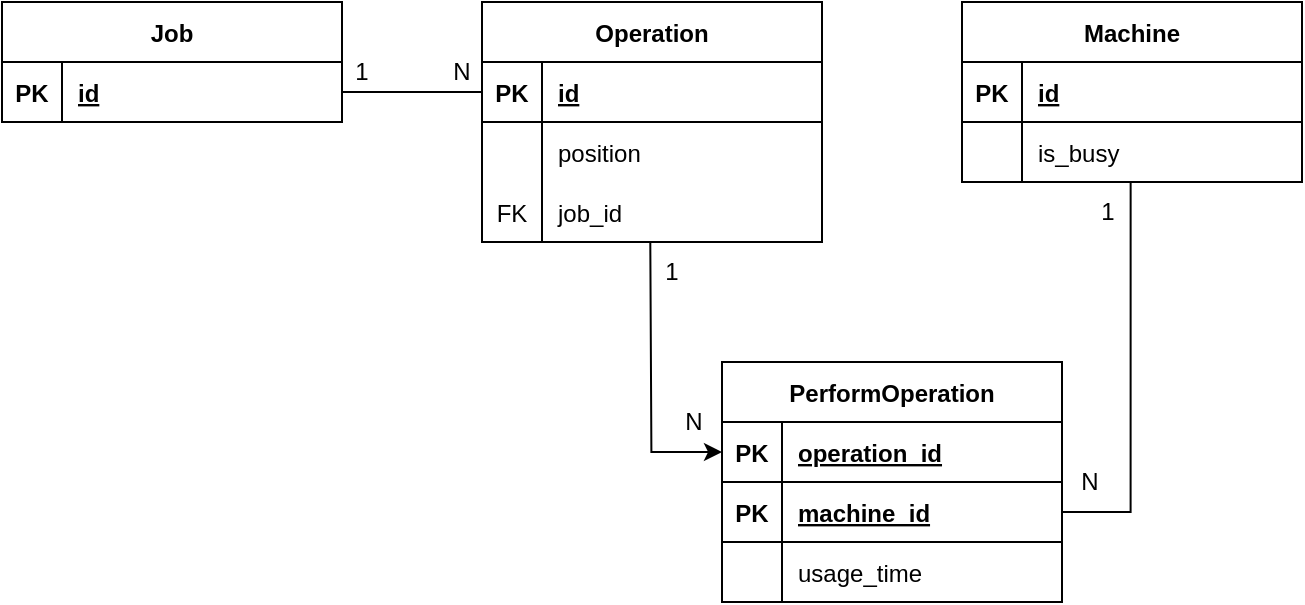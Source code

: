 <mxfile version="16.5.1" type="device"><diagram id="sbu5TKa9l-SVN8ttvSdN" name="Página-1"><mxGraphModel dx="1021" dy="641" grid="1" gridSize="10" guides="1" tooltips="1" connect="1" arrows="1" fold="1" page="1" pageScale="1" pageWidth="730" pageHeight="380" math="0" shadow="0"><root><mxCell id="0"/><mxCell id="1" parent="0"/><mxCell id="XtuEsWd31dQitkNMYxwv-2" value="" style="edgeStyle=orthogonalEdgeStyle;rounded=0;orthogonalLoop=1;jettySize=auto;html=1;entryX=0;entryY=0.5;entryDx=0;entryDy=0;exitX=1;exitY=0.5;exitDx=0;exitDy=0;endArrow=none;endFill=0;" parent="1" source="XtuEsWd31dQitkNMYxwv-4" target="XtuEsWd31dQitkNMYxwv-10" edge="1"><mxGeometry relative="1" as="geometry"><mxPoint x="120" y="150" as="targetPoint"/></mxGeometry></mxCell><mxCell id="XtuEsWd31dQitkNMYxwv-3" value="Job" style="shape=table;startSize=30;container=1;collapsible=1;childLayout=tableLayout;fixedRows=1;rowLines=0;fontStyle=1;align=center;resizeLast=1;" parent="1" vertex="1"><mxGeometry x="40" y="40" width="170" height="60" as="geometry"/></mxCell><mxCell id="XtuEsWd31dQitkNMYxwv-4" value="" style="shape=tableRow;horizontal=0;startSize=0;swimlaneHead=0;swimlaneBody=0;fillColor=none;collapsible=0;dropTarget=0;points=[[0,0.5],[1,0.5]];portConstraint=eastwest;top=0;left=0;right=0;bottom=1;" parent="XtuEsWd31dQitkNMYxwv-3" vertex="1"><mxGeometry y="30" width="170" height="30" as="geometry"/></mxCell><mxCell id="XtuEsWd31dQitkNMYxwv-5" value="PK" style="shape=partialRectangle;connectable=0;fillColor=none;top=0;left=0;bottom=0;right=0;fontStyle=1;overflow=hidden;" parent="XtuEsWd31dQitkNMYxwv-4" vertex="1"><mxGeometry width="30" height="30" as="geometry"><mxRectangle width="30" height="30" as="alternateBounds"/></mxGeometry></mxCell><mxCell id="XtuEsWd31dQitkNMYxwv-6" value="id" style="shape=partialRectangle;connectable=0;fillColor=none;top=0;left=0;bottom=0;right=0;align=left;spacingLeft=6;fontStyle=5;overflow=hidden;" parent="XtuEsWd31dQitkNMYxwv-4" vertex="1"><mxGeometry x="30" width="140" height="30" as="geometry"><mxRectangle width="140" height="30" as="alternateBounds"/></mxGeometry></mxCell><mxCell id="XtuEsWd31dQitkNMYxwv-7" value="" style="edgeStyle=orthogonalEdgeStyle;rounded=0;orthogonalLoop=1;jettySize=auto;html=1;entryX=0.496;entryY=1;entryDx=0;entryDy=0;exitX=1;exitY=0.5;exitDx=0;exitDy=0;startArrow=none;startFill=0;endArrow=none;endFill=0;entryPerimeter=0;" parent="1" source="XtuEsWd31dQitkNMYxwv-27" target="XtuEsWd31dQitkNMYxwv-17" edge="1"><mxGeometry relative="1" as="geometry"><mxPoint x="604.32" y="160.72" as="targetPoint"/></mxGeometry></mxCell><mxCell id="XtuEsWd31dQitkNMYxwv-8" value="" style="edgeStyle=orthogonalEdgeStyle;rounded=0;orthogonalLoop=1;jettySize=auto;html=1;startArrow=none;startFill=0;endArrow=classic;endFill=1;entryX=0;entryY=0.5;entryDx=0;entryDy=0;exitX=0.495;exitY=1.007;exitDx=0;exitDy=0;exitPerimeter=0;" parent="1" target="XtuEsWd31dQitkNMYxwv-24" edge="1"><mxGeometry relative="1" as="geometry"><mxPoint x="390" y="219.01" as="targetPoint"/><mxPoint x="364.15" y="160.21" as="sourcePoint"/></mxGeometry></mxCell><mxCell id="XtuEsWd31dQitkNMYxwv-9" value="Operation" style="shape=table;startSize=30;container=1;collapsible=1;childLayout=tableLayout;fixedRows=1;rowLines=0;fontStyle=1;align=center;resizeLast=1;" parent="1" vertex="1"><mxGeometry x="280" y="40" width="170" height="120" as="geometry"/></mxCell><mxCell id="XtuEsWd31dQitkNMYxwv-10" value="" style="shape=tableRow;horizontal=0;startSize=0;swimlaneHead=0;swimlaneBody=0;fillColor=none;collapsible=0;dropTarget=0;points=[[0,0.5],[1,0.5]];portConstraint=eastwest;top=0;left=0;right=0;bottom=1;" parent="XtuEsWd31dQitkNMYxwv-9" vertex="1"><mxGeometry y="30" width="170" height="30" as="geometry"/></mxCell><mxCell id="XtuEsWd31dQitkNMYxwv-11" value="PK" style="shape=partialRectangle;connectable=0;fillColor=none;top=0;left=0;bottom=0;right=0;fontStyle=1;overflow=hidden;" parent="XtuEsWd31dQitkNMYxwv-10" vertex="1"><mxGeometry width="30" height="30" as="geometry"><mxRectangle width="30" height="30" as="alternateBounds"/></mxGeometry></mxCell><mxCell id="XtuEsWd31dQitkNMYxwv-12" value="id" style="shape=partialRectangle;connectable=0;fillColor=none;top=0;left=0;bottom=0;right=0;align=left;spacingLeft=6;fontStyle=5;overflow=hidden;" parent="XtuEsWd31dQitkNMYxwv-10" vertex="1"><mxGeometry x="30" width="140" height="30" as="geometry"><mxRectangle width="140" height="30" as="alternateBounds"/></mxGeometry></mxCell><mxCell id="OYrOsSHN88CrdSQ8TOvU-1" value="" style="shape=tableRow;horizontal=0;startSize=0;swimlaneHead=0;swimlaneBody=0;fillColor=none;collapsible=0;dropTarget=0;points=[[0,0.5],[1,0.5]];portConstraint=eastwest;top=0;left=0;right=0;bottom=0;" parent="XtuEsWd31dQitkNMYxwv-9" vertex="1"><mxGeometry y="60" width="170" height="30" as="geometry"/></mxCell><mxCell id="OYrOsSHN88CrdSQ8TOvU-2" value="" style="shape=partialRectangle;connectable=0;fillColor=none;top=0;left=0;bottom=0;right=0;editable=1;overflow=hidden;" parent="OYrOsSHN88CrdSQ8TOvU-1" vertex="1"><mxGeometry width="30" height="30" as="geometry"><mxRectangle width="30" height="30" as="alternateBounds"/></mxGeometry></mxCell><mxCell id="OYrOsSHN88CrdSQ8TOvU-3" value="position" style="shape=partialRectangle;connectable=0;fillColor=none;top=0;left=0;bottom=0;right=0;align=left;spacingLeft=6;overflow=hidden;" parent="OYrOsSHN88CrdSQ8TOvU-1" vertex="1"><mxGeometry x="30" width="140" height="30" as="geometry"><mxRectangle width="140" height="30" as="alternateBounds"/></mxGeometry></mxCell><mxCell id="psQog_ToichokIr_lCsg-7" value="" style="shape=tableRow;horizontal=0;startSize=0;swimlaneHead=0;swimlaneBody=0;fillColor=none;collapsible=0;dropTarget=0;points=[[0,0.5],[1,0.5]];portConstraint=eastwest;top=0;left=0;right=0;bottom=0;" parent="XtuEsWd31dQitkNMYxwv-9" vertex="1"><mxGeometry y="90" width="170" height="30" as="geometry"/></mxCell><mxCell id="psQog_ToichokIr_lCsg-8" value="FK" style="shape=partialRectangle;connectable=0;fillColor=none;top=0;left=0;bottom=0;right=0;fontStyle=0;overflow=hidden;" parent="psQog_ToichokIr_lCsg-7" vertex="1"><mxGeometry width="30" height="30" as="geometry"><mxRectangle width="30" height="30" as="alternateBounds"/></mxGeometry></mxCell><mxCell id="psQog_ToichokIr_lCsg-9" value="job_id" style="shape=partialRectangle;connectable=0;fillColor=none;top=0;left=0;bottom=0;right=0;align=left;spacingLeft=6;fontStyle=0;overflow=hidden;" parent="psQog_ToichokIr_lCsg-7" vertex="1"><mxGeometry x="30" width="140" height="30" as="geometry"><mxRectangle width="140" height="30" as="alternateBounds"/></mxGeometry></mxCell><mxCell id="XtuEsWd31dQitkNMYxwv-13" value="Machine" style="shape=table;startSize=30;container=1;collapsible=1;childLayout=tableLayout;fixedRows=1;rowLines=0;fontStyle=1;align=center;resizeLast=1;" parent="1" vertex="1"><mxGeometry x="520" y="40" width="170" height="90" as="geometry"/></mxCell><mxCell id="XtuEsWd31dQitkNMYxwv-14" value="" style="shape=tableRow;horizontal=0;startSize=0;swimlaneHead=0;swimlaneBody=0;fillColor=none;collapsible=0;dropTarget=0;points=[[0,0.5],[1,0.5]];portConstraint=eastwest;top=0;left=0;right=0;bottom=1;" parent="XtuEsWd31dQitkNMYxwv-13" vertex="1"><mxGeometry y="30" width="170" height="30" as="geometry"/></mxCell><mxCell id="XtuEsWd31dQitkNMYxwv-15" value="PK" style="shape=partialRectangle;connectable=0;fillColor=none;top=0;left=0;bottom=0;right=0;fontStyle=1;overflow=hidden;" parent="XtuEsWd31dQitkNMYxwv-14" vertex="1"><mxGeometry width="30" height="30" as="geometry"><mxRectangle width="30" height="30" as="alternateBounds"/></mxGeometry></mxCell><mxCell id="XtuEsWd31dQitkNMYxwv-16" value="id" style="shape=partialRectangle;connectable=0;fillColor=none;top=0;left=0;bottom=0;right=0;align=left;spacingLeft=6;fontStyle=5;overflow=hidden;" parent="XtuEsWd31dQitkNMYxwv-14" vertex="1"><mxGeometry x="30" width="140" height="30" as="geometry"><mxRectangle width="140" height="30" as="alternateBounds"/></mxGeometry></mxCell><mxCell id="XtuEsWd31dQitkNMYxwv-17" value="" style="shape=tableRow;horizontal=0;startSize=0;swimlaneHead=0;swimlaneBody=0;fillColor=none;collapsible=0;dropTarget=0;points=[[0,0.5],[1,0.5]];portConstraint=eastwest;top=0;left=0;right=0;bottom=0;" parent="XtuEsWd31dQitkNMYxwv-13" vertex="1"><mxGeometry y="60" width="170" height="30" as="geometry"/></mxCell><mxCell id="XtuEsWd31dQitkNMYxwv-18" value="" style="shape=partialRectangle;connectable=0;fillColor=none;top=0;left=0;bottom=0;right=0;editable=1;overflow=hidden;" parent="XtuEsWd31dQitkNMYxwv-17" vertex="1"><mxGeometry width="30" height="30" as="geometry"><mxRectangle width="30" height="30" as="alternateBounds"/></mxGeometry></mxCell><mxCell id="XtuEsWd31dQitkNMYxwv-19" value="is_busy" style="shape=partialRectangle;connectable=0;fillColor=none;top=0;left=0;bottom=0;right=0;align=left;spacingLeft=6;overflow=hidden;" parent="XtuEsWd31dQitkNMYxwv-17" vertex="1"><mxGeometry x="30" width="140" height="30" as="geometry"><mxRectangle width="140" height="30" as="alternateBounds"/></mxGeometry></mxCell><mxCell id="XtuEsWd31dQitkNMYxwv-20" value="PerformOperation" style="shape=table;startSize=30;container=1;collapsible=1;childLayout=tableLayout;fixedRows=1;rowLines=0;fontStyle=1;align=center;resizeLast=1;" parent="1" vertex="1"><mxGeometry x="400" y="220" width="170" height="120" as="geometry"/></mxCell><mxCell id="XtuEsWd31dQitkNMYxwv-24" value="" style="shape=tableRow;horizontal=0;startSize=0;swimlaneHead=0;swimlaneBody=0;fillColor=none;collapsible=0;dropTarget=0;points=[[0,0.5],[1,0.5]];portConstraint=eastwest;top=0;left=0;right=0;bottom=1;" parent="XtuEsWd31dQitkNMYxwv-20" vertex="1"><mxGeometry y="30" width="170" height="30" as="geometry"/></mxCell><mxCell id="XtuEsWd31dQitkNMYxwv-25" value="PK" style="shape=partialRectangle;connectable=0;fillColor=none;top=0;left=0;bottom=0;right=0;fontStyle=1;overflow=hidden;" parent="XtuEsWd31dQitkNMYxwv-24" vertex="1"><mxGeometry width="30" height="30" as="geometry"><mxRectangle width="30" height="30" as="alternateBounds"/></mxGeometry></mxCell><mxCell id="XtuEsWd31dQitkNMYxwv-26" value="operation_id" style="shape=partialRectangle;connectable=0;fillColor=none;top=0;left=0;bottom=0;right=0;align=left;spacingLeft=6;fontStyle=5;overflow=hidden;" parent="XtuEsWd31dQitkNMYxwv-24" vertex="1"><mxGeometry x="30" width="140" height="30" as="geometry"><mxRectangle width="140" height="30" as="alternateBounds"/></mxGeometry></mxCell><mxCell id="XtuEsWd31dQitkNMYxwv-27" value="" style="shape=tableRow;horizontal=0;startSize=0;swimlaneHead=0;swimlaneBody=0;fillColor=none;collapsible=0;dropTarget=0;points=[[0,0.5],[1,0.5]];portConstraint=eastwest;top=0;left=0;right=0;bottom=1;" parent="XtuEsWd31dQitkNMYxwv-20" vertex="1"><mxGeometry y="60" width="170" height="30" as="geometry"/></mxCell><mxCell id="XtuEsWd31dQitkNMYxwv-28" value="PK" style="shape=partialRectangle;connectable=0;fillColor=none;top=0;left=0;bottom=0;right=0;fontStyle=1;overflow=hidden;" parent="XtuEsWd31dQitkNMYxwv-27" vertex="1"><mxGeometry width="30" height="30" as="geometry"><mxRectangle width="30" height="30" as="alternateBounds"/></mxGeometry></mxCell><mxCell id="XtuEsWd31dQitkNMYxwv-29" value="machine_id" style="shape=partialRectangle;connectable=0;fillColor=none;top=0;left=0;bottom=0;right=0;align=left;spacingLeft=6;fontStyle=5;overflow=hidden;" parent="XtuEsWd31dQitkNMYxwv-27" vertex="1"><mxGeometry x="30" width="140" height="30" as="geometry"><mxRectangle width="140" height="30" as="alternateBounds"/></mxGeometry></mxCell><mxCell id="XtuEsWd31dQitkNMYxwv-30" value="" style="shape=tableRow;horizontal=0;startSize=0;swimlaneHead=0;swimlaneBody=0;fillColor=none;collapsible=0;dropTarget=0;points=[[0,0.5],[1,0.5]];portConstraint=eastwest;top=0;left=0;right=0;bottom=0;" parent="XtuEsWd31dQitkNMYxwv-20" vertex="1"><mxGeometry y="90" width="170" height="30" as="geometry"/></mxCell><mxCell id="XtuEsWd31dQitkNMYxwv-31" value="" style="shape=partialRectangle;connectable=0;fillColor=none;top=0;left=0;bottom=0;right=0;editable=1;overflow=hidden;" parent="XtuEsWd31dQitkNMYxwv-30" vertex="1"><mxGeometry width="30" height="30" as="geometry"><mxRectangle width="30" height="30" as="alternateBounds"/></mxGeometry></mxCell><mxCell id="XtuEsWd31dQitkNMYxwv-32" value="usage_time" style="shape=partialRectangle;connectable=0;fillColor=none;top=0;left=0;bottom=0;right=0;align=left;spacingLeft=6;overflow=hidden;" parent="XtuEsWd31dQitkNMYxwv-30" vertex="1"><mxGeometry x="30" width="140" height="30" as="geometry"><mxRectangle width="140" height="30" as="alternateBounds"/></mxGeometry></mxCell><mxCell id="XtuEsWd31dQitkNMYxwv-59" value="1" style="text;html=1;strokeColor=none;fillColor=none;align=center;verticalAlign=middle;whiteSpace=wrap;rounded=0;" parent="1" vertex="1"><mxGeometry x="365" y="160" width="20" height="30" as="geometry"/></mxCell><mxCell id="XtuEsWd31dQitkNMYxwv-60" value="N" style="text;html=1;strokeColor=none;fillColor=none;align=center;verticalAlign=middle;whiteSpace=wrap;rounded=0;" parent="1" vertex="1"><mxGeometry x="376" y="235" width="20" height="30" as="geometry"/></mxCell><mxCell id="XtuEsWd31dQitkNMYxwv-61" value="1" style="text;html=1;strokeColor=none;fillColor=none;align=center;verticalAlign=middle;whiteSpace=wrap;rounded=0;" parent="1" vertex="1"><mxGeometry x="210" y="60" width="20" height="30" as="geometry"/></mxCell><mxCell id="XtuEsWd31dQitkNMYxwv-62" value="N" style="text;html=1;strokeColor=none;fillColor=none;align=center;verticalAlign=middle;whiteSpace=wrap;rounded=0;" parent="1" vertex="1"><mxGeometry x="260" y="60" width="20" height="30" as="geometry"/></mxCell><mxCell id="XtuEsWd31dQitkNMYxwv-68" value="N" style="text;html=1;strokeColor=none;fillColor=none;align=center;verticalAlign=middle;whiteSpace=wrap;rounded=0;" parent="1" vertex="1"><mxGeometry x="574" y="265" width="20" height="30" as="geometry"/></mxCell><mxCell id="XtuEsWd31dQitkNMYxwv-69" value="1" style="text;html=1;strokeColor=none;fillColor=none;align=center;verticalAlign=middle;whiteSpace=wrap;rounded=0;" parent="1" vertex="1"><mxGeometry x="583" y="130" width="20" height="30" as="geometry"/></mxCell></root></mxGraphModel></diagram></mxfile>